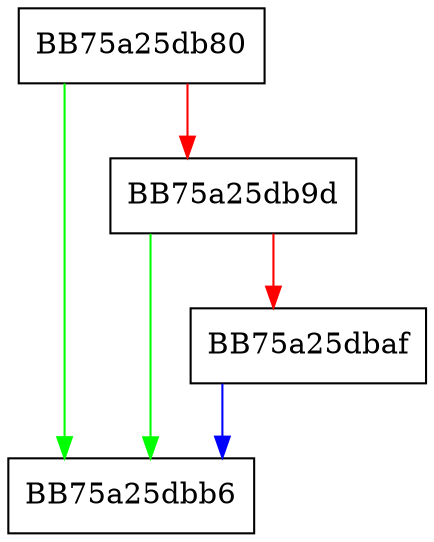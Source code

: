 digraph Seek {
  node [shape="box"];
  graph [splines=ortho];
  BB75a25db80 -> BB75a25dbb6 [color="green"];
  BB75a25db80 -> BB75a25db9d [color="red"];
  BB75a25db9d -> BB75a25dbb6 [color="green"];
  BB75a25db9d -> BB75a25dbaf [color="red"];
  BB75a25dbaf -> BB75a25dbb6 [color="blue"];
}